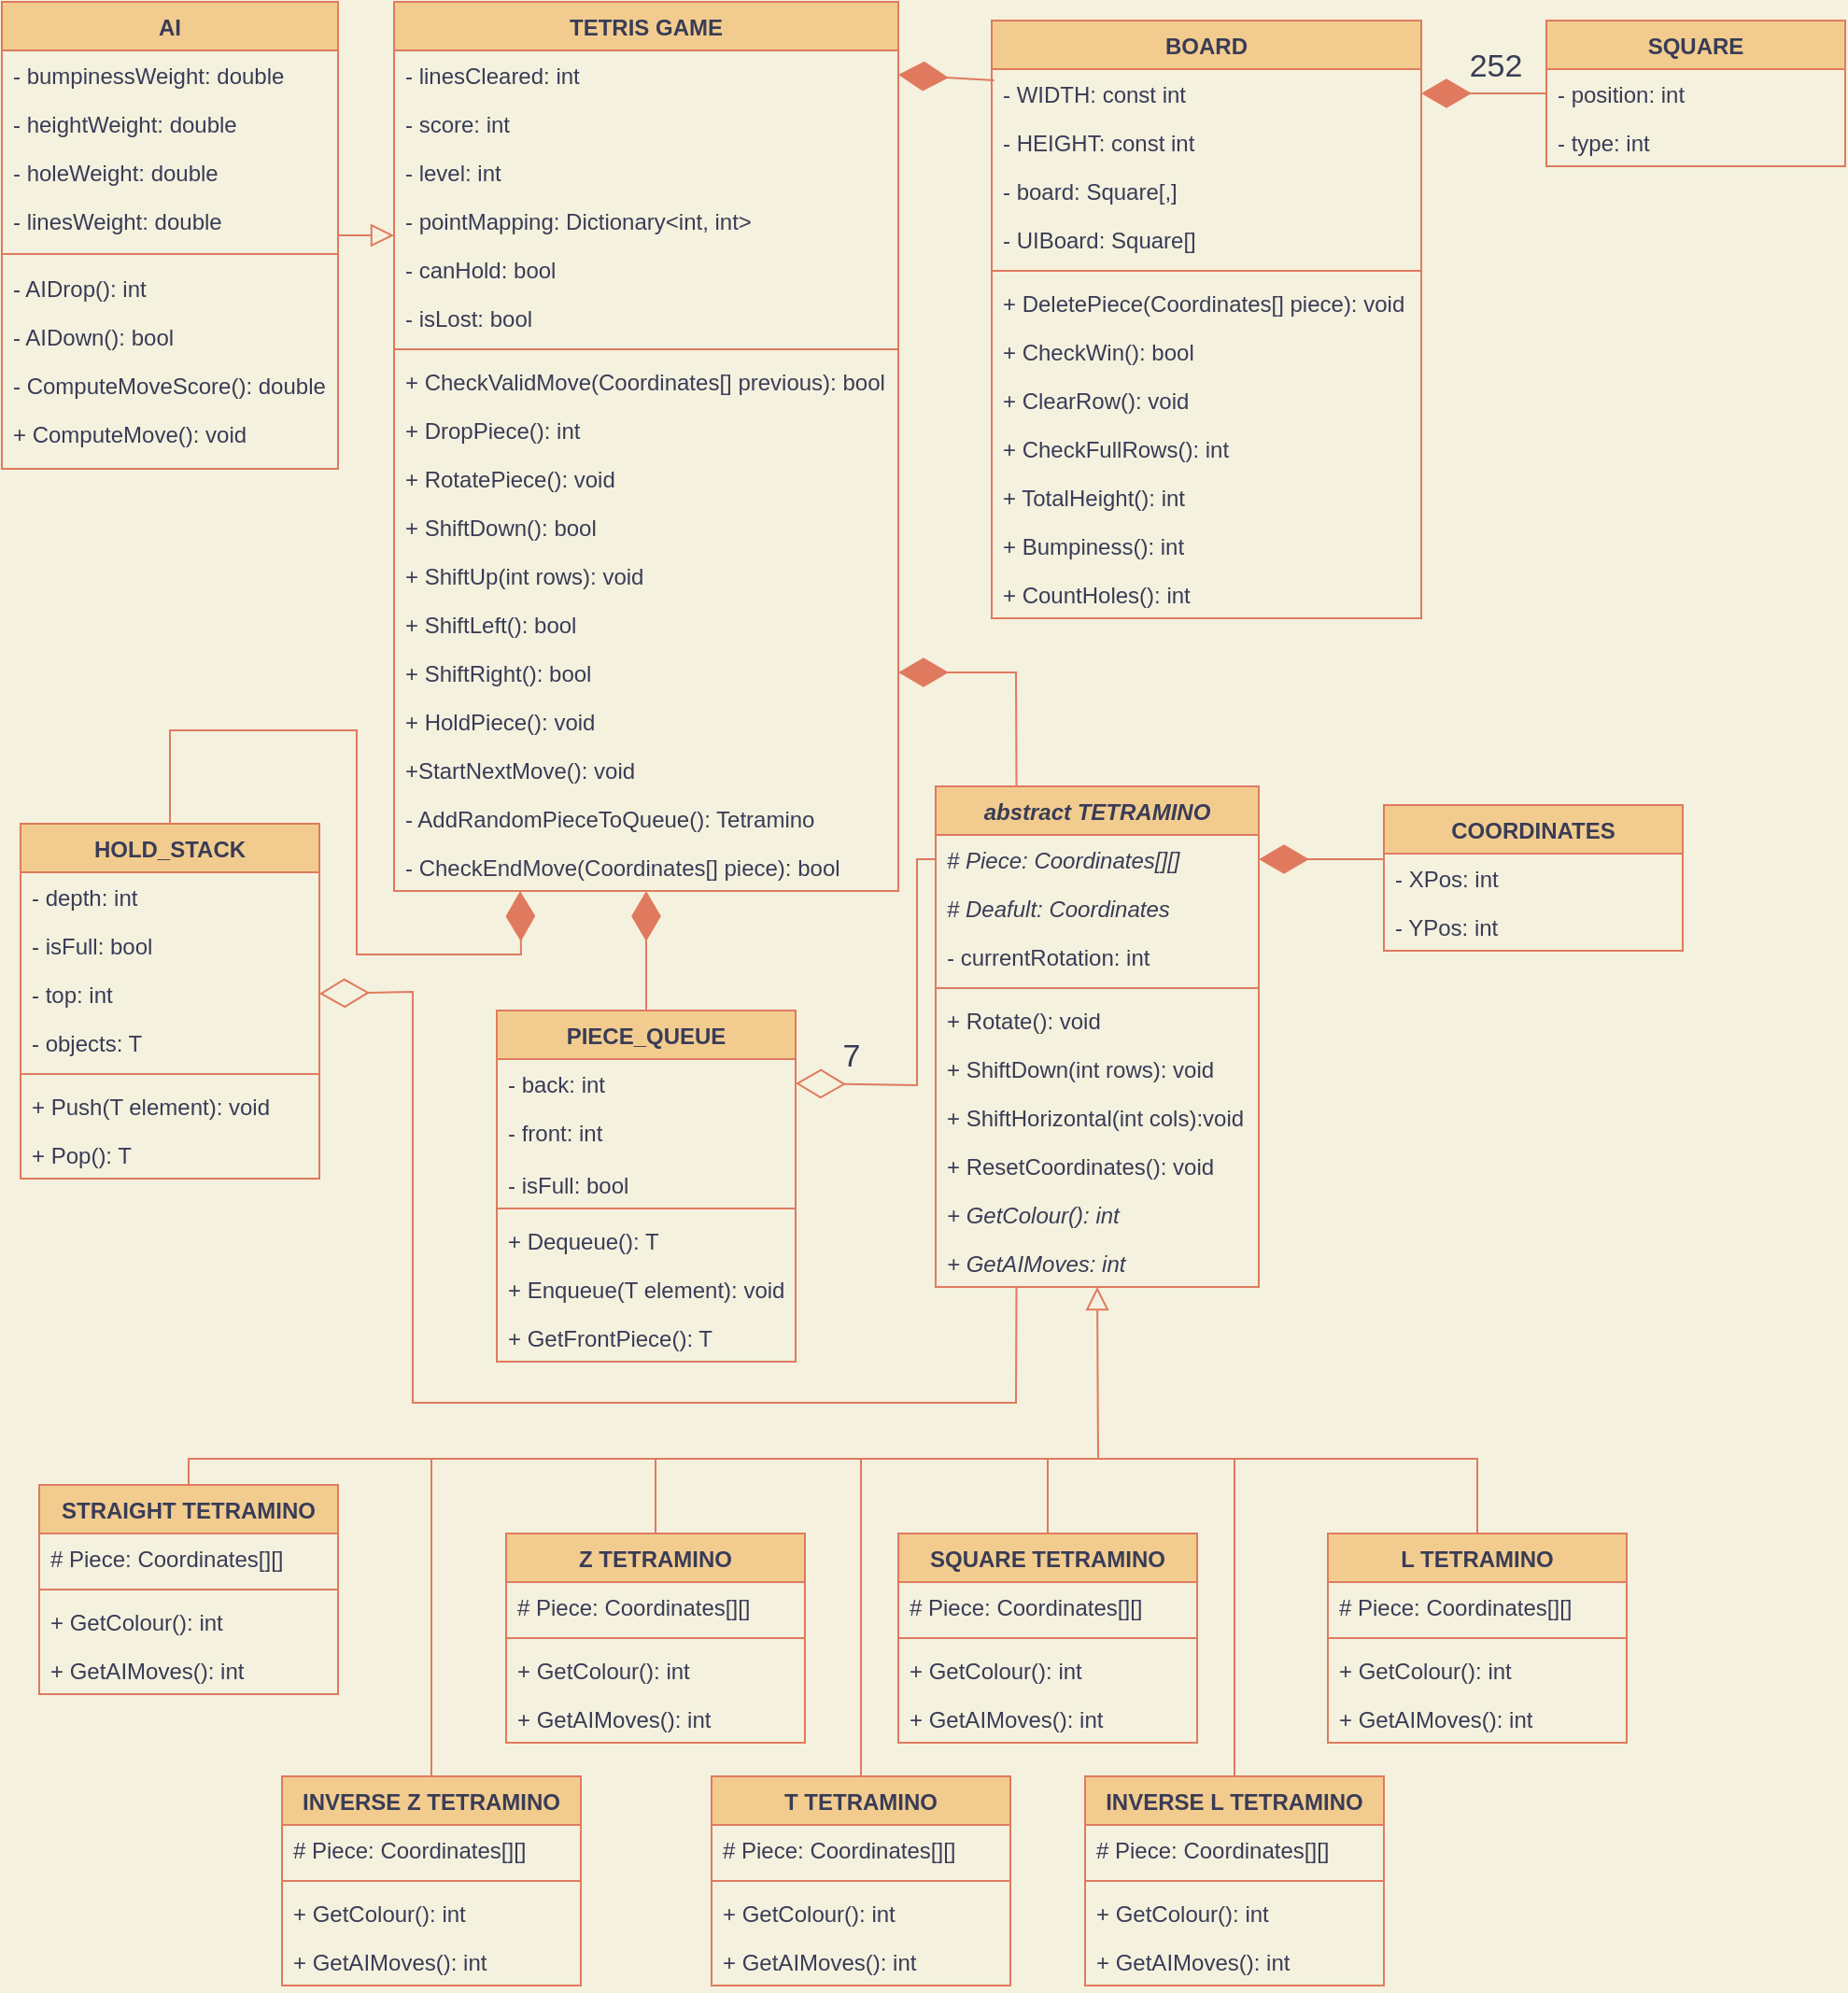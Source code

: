 <mxfile version="17.4.1" type="github">
  <diagram id="C5RBs43oDa-KdzZeNtuy" name="Page-1">
    <mxGraphModel dx="1911" dy="1116" grid="1" gridSize="10" guides="1" tooltips="1" connect="1" arrows="1" fold="1" page="1" pageScale="1" pageWidth="827" pageHeight="1169" background="#F4F1DE" math="0" shadow="0">
      <root>
        <mxCell id="WIyWlLk6GJQsqaUBKTNV-0" />
        <mxCell id="WIyWlLk6GJQsqaUBKTNV-1" parent="WIyWlLk6GJQsqaUBKTNV-0" />
        <mxCell id="zkfFHV4jXpPFQw0GAbJ--0" value="TETRIS GAME" style="swimlane;fontStyle=1;align=center;verticalAlign=top;childLayout=stackLayout;horizontal=1;startSize=26;horizontalStack=0;resizeParent=1;resizeLast=0;collapsible=1;marginBottom=0;rounded=0;shadow=0;strokeWidth=1;fillColor=#F2CC8F;strokeColor=#E07A5F;fontColor=#393C56;" parent="WIyWlLk6GJQsqaUBKTNV-1" vertex="1">
          <mxGeometry x="210" y="20" width="270" height="476" as="geometry">
            <mxRectangle x="210" y="20" width="160" height="26" as="alternateBounds" />
          </mxGeometry>
        </mxCell>
        <mxCell id="xHRKsY13K5-xNmJ_5paU-48" value="- linesCleared: int" style="text;align=left;verticalAlign=top;spacingLeft=4;spacingRight=4;overflow=hidden;rotatable=0;points=[[0,0.5],[1,0.5]];portConstraint=eastwest;rounded=0;shadow=0;html=0;fontColor=#393C56;" vertex="1" parent="zkfFHV4jXpPFQw0GAbJ--0">
          <mxGeometry y="26" width="270" height="26" as="geometry" />
        </mxCell>
        <mxCell id="xHRKsY13K5-xNmJ_5paU-50" value="- score: int" style="text;align=left;verticalAlign=top;spacingLeft=4;spacingRight=4;overflow=hidden;rotatable=0;points=[[0,0.5],[1,0.5]];portConstraint=eastwest;rounded=0;shadow=0;html=0;fontColor=#393C56;" vertex="1" parent="zkfFHV4jXpPFQw0GAbJ--0">
          <mxGeometry y="52" width="270" height="26" as="geometry" />
        </mxCell>
        <mxCell id="xHRKsY13K5-xNmJ_5paU-51" value="- level: int" style="text;align=left;verticalAlign=top;spacingLeft=4;spacingRight=4;overflow=hidden;rotatable=0;points=[[0,0.5],[1,0.5]];portConstraint=eastwest;rounded=0;shadow=0;html=0;fontColor=#393C56;" vertex="1" parent="zkfFHV4jXpPFQw0GAbJ--0">
          <mxGeometry y="78" width="270" height="26" as="geometry" />
        </mxCell>
        <mxCell id="xHRKsY13K5-xNmJ_5paU-53" value="- pointMapping: Dictionary&lt;int, int&gt;" style="text;align=left;verticalAlign=top;spacingLeft=4;spacingRight=4;overflow=hidden;rotatable=0;points=[[0,0.5],[1,0.5]];portConstraint=eastwest;rounded=0;shadow=0;html=0;fontColor=#393C56;" vertex="1" parent="zkfFHV4jXpPFQw0GAbJ--0">
          <mxGeometry y="104" width="270" height="26" as="geometry" />
        </mxCell>
        <mxCell id="xHRKsY13K5-xNmJ_5paU-54" value="- canHold: bool" style="text;align=left;verticalAlign=top;spacingLeft=4;spacingRight=4;overflow=hidden;rotatable=0;points=[[0,0.5],[1,0.5]];portConstraint=eastwest;rounded=0;shadow=0;html=0;fontColor=#393C56;" vertex="1" parent="zkfFHV4jXpPFQw0GAbJ--0">
          <mxGeometry y="130" width="270" height="26" as="geometry" />
        </mxCell>
        <mxCell id="xHRKsY13K5-xNmJ_5paU-55" value="- isLost: bool" style="text;align=left;verticalAlign=top;spacingLeft=4;spacingRight=4;overflow=hidden;rotatable=0;points=[[0,0.5],[1,0.5]];portConstraint=eastwest;rounded=0;shadow=0;html=0;fontColor=#393C56;" vertex="1" parent="zkfFHV4jXpPFQw0GAbJ--0">
          <mxGeometry y="156" width="270" height="26" as="geometry" />
        </mxCell>
        <mxCell id="zkfFHV4jXpPFQw0GAbJ--4" value="" style="line;html=1;strokeWidth=1;align=left;verticalAlign=middle;spacingTop=-1;spacingLeft=3;spacingRight=3;rotatable=0;labelPosition=right;points=[];portConstraint=eastwest;labelBackgroundColor=#F4F1DE;fillColor=#F2CC8F;strokeColor=#E07A5F;fontColor=#393C56;" parent="zkfFHV4jXpPFQw0GAbJ--0" vertex="1">
          <mxGeometry y="182" width="270" height="8" as="geometry" />
        </mxCell>
        <mxCell id="xHRKsY13K5-xNmJ_5paU-56" value="+ CheckValidMove(Coordinates[] previous): bool" style="text;align=left;verticalAlign=top;spacingLeft=4;spacingRight=4;overflow=hidden;rotatable=0;points=[[0,0.5],[1,0.5]];portConstraint=eastwest;rounded=0;shadow=0;html=0;fontColor=#393C56;" vertex="1" parent="zkfFHV4jXpPFQw0GAbJ--0">
          <mxGeometry y="190" width="270" height="26" as="geometry" />
        </mxCell>
        <mxCell id="xHRKsY13K5-xNmJ_5paU-58" value="+ DropPiece(): int" style="text;align=left;verticalAlign=top;spacingLeft=4;spacingRight=4;overflow=hidden;rotatable=0;points=[[0,0.5],[1,0.5]];portConstraint=eastwest;rounded=0;shadow=0;html=0;fontColor=#393C56;" vertex="1" parent="zkfFHV4jXpPFQw0GAbJ--0">
          <mxGeometry y="216" width="270" height="26" as="geometry" />
        </mxCell>
        <mxCell id="xHRKsY13K5-xNmJ_5paU-57" value="+ RotatePiece(): void" style="text;align=left;verticalAlign=top;spacingLeft=4;spacingRight=4;overflow=hidden;rotatable=0;points=[[0,0.5],[1,0.5]];portConstraint=eastwest;rounded=0;shadow=0;html=0;fontColor=#393C56;" vertex="1" parent="zkfFHV4jXpPFQw0GAbJ--0">
          <mxGeometry y="242" width="270" height="26" as="geometry" />
        </mxCell>
        <mxCell id="xHRKsY13K5-xNmJ_5paU-61" value="+ ShiftDown(): bool" style="text;align=left;verticalAlign=top;spacingLeft=4;spacingRight=4;overflow=hidden;rotatable=0;points=[[0,0.5],[1,0.5]];portConstraint=eastwest;rounded=0;shadow=0;html=0;fontColor=#393C56;" vertex="1" parent="zkfFHV4jXpPFQw0GAbJ--0">
          <mxGeometry y="268" width="270" height="26" as="geometry" />
        </mxCell>
        <mxCell id="xHRKsY13K5-xNmJ_5paU-62" value="+ ShiftUp(int rows): void" style="text;align=left;verticalAlign=top;spacingLeft=4;spacingRight=4;overflow=hidden;rotatable=0;points=[[0,0.5],[1,0.5]];portConstraint=eastwest;rounded=0;shadow=0;html=0;fontColor=#393C56;" vertex="1" parent="zkfFHV4jXpPFQw0GAbJ--0">
          <mxGeometry y="294" width="270" height="26" as="geometry" />
        </mxCell>
        <mxCell id="xHRKsY13K5-xNmJ_5paU-60" value="+ ShiftLeft(): bool" style="text;align=left;verticalAlign=top;spacingLeft=4;spacingRight=4;overflow=hidden;rotatable=0;points=[[0,0.5],[1,0.5]];portConstraint=eastwest;rounded=0;shadow=0;html=0;fontColor=#393C56;" vertex="1" parent="zkfFHV4jXpPFQw0GAbJ--0">
          <mxGeometry y="320" width="270" height="26" as="geometry" />
        </mxCell>
        <mxCell id="xHRKsY13K5-xNmJ_5paU-63" value="+ ShiftRight(): bool " style="text;align=left;verticalAlign=top;spacingLeft=4;spacingRight=4;overflow=hidden;rotatable=0;points=[[0,0.5],[1,0.5]];portConstraint=eastwest;rounded=0;shadow=0;html=0;fontColor=#393C56;" vertex="1" parent="zkfFHV4jXpPFQw0GAbJ--0">
          <mxGeometry y="346" width="270" height="26" as="geometry" />
        </mxCell>
        <mxCell id="xHRKsY13K5-xNmJ_5paU-59" value="+ HoldPiece(): void" style="text;align=left;verticalAlign=top;spacingLeft=4;spacingRight=4;overflow=hidden;rotatable=0;points=[[0,0.5],[1,0.5]];portConstraint=eastwest;rounded=0;shadow=0;html=0;fontColor=#393C56;" vertex="1" parent="zkfFHV4jXpPFQw0GAbJ--0">
          <mxGeometry y="372" width="270" height="26" as="geometry" />
        </mxCell>
        <mxCell id="xHRKsY13K5-xNmJ_5paU-66" value="+StartNextMove(): void" style="text;align=left;verticalAlign=top;spacingLeft=4;spacingRight=4;overflow=hidden;rotatable=0;points=[[0,0.5],[1,0.5]];portConstraint=eastwest;rounded=0;shadow=0;html=0;fontColor=#393C56;" vertex="1" parent="zkfFHV4jXpPFQw0GAbJ--0">
          <mxGeometry y="398" width="270" height="26" as="geometry" />
        </mxCell>
        <mxCell id="xHRKsY13K5-xNmJ_5paU-64" value="- AddRandomPieceToQueue(): Tetramino" style="text;align=left;verticalAlign=top;spacingLeft=4;spacingRight=4;overflow=hidden;rotatable=0;points=[[0,0.5],[1,0.5]];portConstraint=eastwest;rounded=0;shadow=0;html=0;fontColor=#393C56;" vertex="1" parent="zkfFHV4jXpPFQw0GAbJ--0">
          <mxGeometry y="424" width="270" height="26" as="geometry" />
        </mxCell>
        <mxCell id="xHRKsY13K5-xNmJ_5paU-65" value="- CheckEndMove(Coordinates[] piece): bool" style="text;align=left;verticalAlign=top;spacingLeft=4;spacingRight=4;overflow=hidden;rotatable=0;points=[[0,0.5],[1,0.5]];portConstraint=eastwest;rounded=0;shadow=0;html=0;fontColor=#393C56;" vertex="1" parent="zkfFHV4jXpPFQw0GAbJ--0">
          <mxGeometry y="450" width="270" height="26" as="geometry" />
        </mxCell>
        <mxCell id="zkfFHV4jXpPFQw0GAbJ--6" value="AI" style="swimlane;fontStyle=1;align=center;verticalAlign=top;childLayout=stackLayout;horizontal=1;startSize=26;horizontalStack=0;resizeParent=1;resizeLast=0;collapsible=1;marginBottom=0;rounded=0;shadow=0;strokeWidth=1;fillColor=#F2CC8F;strokeColor=#E07A5F;fontColor=#393C56;" parent="WIyWlLk6GJQsqaUBKTNV-1" vertex="1">
          <mxGeometry y="20" width="180" height="250" as="geometry">
            <mxRectangle y="20" width="160" height="26" as="alternateBounds" />
          </mxGeometry>
        </mxCell>
        <mxCell id="zkfFHV4jXpPFQw0GAbJ--8" value="- bumpinessWeight: double&#xa;" style="text;align=left;verticalAlign=top;spacingLeft=4;spacingRight=4;overflow=hidden;rotatable=0;points=[[0,0.5],[1,0.5]];portConstraint=eastwest;rounded=0;shadow=0;html=0;fontColor=#393C56;" parent="zkfFHV4jXpPFQw0GAbJ--6" vertex="1">
          <mxGeometry y="26" width="180" height="26" as="geometry" />
        </mxCell>
        <mxCell id="zkfFHV4jXpPFQw0GAbJ--11" value="- heightWeight: double&#xa;" style="text;align=left;verticalAlign=top;spacingLeft=4;spacingRight=4;overflow=hidden;rotatable=0;points=[[0,0.5],[1,0.5]];portConstraint=eastwest;fontColor=#393C56;" parent="zkfFHV4jXpPFQw0GAbJ--6" vertex="1">
          <mxGeometry y="52" width="180" height="26" as="geometry" />
        </mxCell>
        <mxCell id="xHRKsY13K5-xNmJ_5paU-29" value="- holeWeight: double" style="text;align=left;verticalAlign=top;spacingLeft=4;spacingRight=4;overflow=hidden;rotatable=0;points=[[0,0.5],[1,0.5]];portConstraint=eastwest;fontColor=#393C56;" vertex="1" parent="zkfFHV4jXpPFQw0GAbJ--6">
          <mxGeometry y="78" width="180" height="26" as="geometry" />
        </mxCell>
        <mxCell id="xHRKsY13K5-xNmJ_5paU-30" value="- linesWeight: double&#xa;" style="text;align=left;verticalAlign=top;spacingLeft=4;spacingRight=4;overflow=hidden;rotatable=0;points=[[0,0.5],[1,0.5]];portConstraint=eastwest;fontColor=#393C56;" vertex="1" parent="zkfFHV4jXpPFQw0GAbJ--6">
          <mxGeometry y="104" width="180" height="26" as="geometry" />
        </mxCell>
        <mxCell id="zkfFHV4jXpPFQw0GAbJ--9" value="" style="line;html=1;strokeWidth=1;align=left;verticalAlign=middle;spacingTop=-1;spacingLeft=3;spacingRight=3;rotatable=0;labelPosition=right;points=[];portConstraint=eastwest;labelBackgroundColor=#F4F1DE;fillColor=#F2CC8F;strokeColor=#E07A5F;fontColor=#393C56;" parent="zkfFHV4jXpPFQw0GAbJ--6" vertex="1">
          <mxGeometry y="130" width="180" height="10" as="geometry" />
        </mxCell>
        <mxCell id="xHRKsY13K5-xNmJ_5paU-31" value="- AIDrop(): int" style="text;align=left;verticalAlign=top;spacingLeft=4;spacingRight=4;overflow=hidden;rotatable=0;points=[[0,0.5],[1,0.5]];portConstraint=eastwest;fontColor=#393C56;" vertex="1" parent="zkfFHV4jXpPFQw0GAbJ--6">
          <mxGeometry y="140" width="180" height="26" as="geometry" />
        </mxCell>
        <mxCell id="xHRKsY13K5-xNmJ_5paU-32" value="- AIDown(): bool" style="text;align=left;verticalAlign=top;spacingLeft=4;spacingRight=4;overflow=hidden;rotatable=0;points=[[0,0.5],[1,0.5]];portConstraint=eastwest;fontColor=#393C56;" vertex="1" parent="zkfFHV4jXpPFQw0GAbJ--6">
          <mxGeometry y="166" width="180" height="26" as="geometry" />
        </mxCell>
        <mxCell id="xHRKsY13K5-xNmJ_5paU-34" value="- ComputeMoveScore(): double" style="text;align=left;verticalAlign=top;spacingLeft=4;spacingRight=4;overflow=hidden;rotatable=0;points=[[0,0.5],[1,0.5]];portConstraint=eastwest;fontColor=#393C56;" vertex="1" parent="zkfFHV4jXpPFQw0GAbJ--6">
          <mxGeometry y="192" width="180" height="26" as="geometry" />
        </mxCell>
        <mxCell id="xHRKsY13K5-xNmJ_5paU-33" value="+ ComputeMove(): void" style="text;align=left;verticalAlign=top;spacingLeft=4;spacingRight=4;overflow=hidden;rotatable=0;points=[[0,0.5],[1,0.5]];portConstraint=eastwest;fontColor=#393C56;" vertex="1" parent="zkfFHV4jXpPFQw0GAbJ--6">
          <mxGeometry y="218" width="180" height="26" as="geometry" />
        </mxCell>
        <mxCell id="zkfFHV4jXpPFQw0GAbJ--12" value="" style="endArrow=block;endSize=10;endFill=0;shadow=0;strokeWidth=1;rounded=0;edgeStyle=elbowEdgeStyle;elbow=vertical;labelBackgroundColor=#F4F1DE;strokeColor=#E07A5F;fontColor=#393C56;" parent="WIyWlLk6GJQsqaUBKTNV-1" source="zkfFHV4jXpPFQw0GAbJ--6" target="zkfFHV4jXpPFQw0GAbJ--0" edge="1">
          <mxGeometry width="160" relative="1" as="geometry">
            <mxPoint x="200" y="203" as="sourcePoint" />
            <mxPoint x="200" y="203" as="targetPoint" />
          </mxGeometry>
        </mxCell>
        <mxCell id="zkfFHV4jXpPFQw0GAbJ--17" value="BOARD" style="swimlane;fontStyle=1;align=center;verticalAlign=top;childLayout=stackLayout;horizontal=1;startSize=26;horizontalStack=0;resizeParent=1;resizeLast=0;collapsible=1;marginBottom=0;rounded=0;shadow=0;strokeWidth=1;fillColor=#F2CC8F;strokeColor=#E07A5F;fontColor=#393C56;" parent="WIyWlLk6GJQsqaUBKTNV-1" vertex="1">
          <mxGeometry x="530" y="30" width="230" height="320" as="geometry">
            <mxRectangle x="540" y="56" width="160" height="26" as="alternateBounds" />
          </mxGeometry>
        </mxCell>
        <mxCell id="zkfFHV4jXpPFQw0GAbJ--18" value="- WIDTH: const int" style="text;align=left;verticalAlign=top;spacingLeft=4;spacingRight=4;overflow=hidden;rotatable=0;points=[[0,0.5],[1,0.5]];portConstraint=eastwest;fontColor=#393C56;" parent="zkfFHV4jXpPFQw0GAbJ--17" vertex="1">
          <mxGeometry y="26" width="230" height="26" as="geometry" />
        </mxCell>
        <mxCell id="zkfFHV4jXpPFQw0GAbJ--19" value="- HEIGHT: const int" style="text;align=left;verticalAlign=top;spacingLeft=4;spacingRight=4;overflow=hidden;rotatable=0;points=[[0,0.5],[1,0.5]];portConstraint=eastwest;rounded=0;shadow=0;html=0;fontColor=#393C56;" parent="zkfFHV4jXpPFQw0GAbJ--17" vertex="1">
          <mxGeometry y="52" width="230" height="26" as="geometry" />
        </mxCell>
        <mxCell id="xHRKsY13K5-xNmJ_5paU-68" value="- board: Square[,]" style="text;align=left;verticalAlign=top;spacingLeft=4;spacingRight=4;overflow=hidden;rotatable=0;points=[[0,0.5],[1,0.5]];portConstraint=eastwest;rounded=0;shadow=0;html=0;fontColor=#393C56;" vertex="1" parent="zkfFHV4jXpPFQw0GAbJ--17">
          <mxGeometry y="78" width="230" height="26" as="geometry" />
        </mxCell>
        <mxCell id="xHRKsY13K5-xNmJ_5paU-67" value="- UIBoard: Square[]" style="text;align=left;verticalAlign=top;spacingLeft=4;spacingRight=4;overflow=hidden;rotatable=0;points=[[0,0.5],[1,0.5]];portConstraint=eastwest;rounded=0;shadow=0;html=0;fontColor=#393C56;" vertex="1" parent="zkfFHV4jXpPFQw0GAbJ--17">
          <mxGeometry y="104" width="230" height="26" as="geometry" />
        </mxCell>
        <mxCell id="zkfFHV4jXpPFQw0GAbJ--23" value="" style="line;html=1;strokeWidth=1;align=left;verticalAlign=middle;spacingTop=-1;spacingLeft=3;spacingRight=3;rotatable=0;labelPosition=right;points=[];portConstraint=eastwest;labelBackgroundColor=#F4F1DE;fillColor=#F2CC8F;strokeColor=#E07A5F;fontColor=#393C56;" parent="zkfFHV4jXpPFQw0GAbJ--17" vertex="1">
          <mxGeometry y="130" width="230" height="8" as="geometry" />
        </mxCell>
        <mxCell id="zkfFHV4jXpPFQw0GAbJ--22" value="+ DeletePiece(Coordinates[] piece): void" style="text;align=left;verticalAlign=top;spacingLeft=4;spacingRight=4;overflow=hidden;rotatable=0;points=[[0,0.5],[1,0.5]];portConstraint=eastwest;rounded=0;shadow=0;html=0;fontColor=#393C56;" parent="zkfFHV4jXpPFQw0GAbJ--17" vertex="1">
          <mxGeometry y="138" width="230" height="26" as="geometry" />
        </mxCell>
        <mxCell id="xHRKsY13K5-xNmJ_5paU-70" value="+ CheckWin(): bool" style="text;align=left;verticalAlign=top;spacingLeft=4;spacingRight=4;overflow=hidden;rotatable=0;points=[[0,0.5],[1,0.5]];portConstraint=eastwest;rounded=0;shadow=0;html=0;fontColor=#393C56;" vertex="1" parent="zkfFHV4jXpPFQw0GAbJ--17">
          <mxGeometry y="164" width="230" height="26" as="geometry" />
        </mxCell>
        <mxCell id="xHRKsY13K5-xNmJ_5paU-69" value="+ ClearRow(): void" style="text;align=left;verticalAlign=top;spacingLeft=4;spacingRight=4;overflow=hidden;rotatable=0;points=[[0,0.5],[1,0.5]];portConstraint=eastwest;rounded=0;shadow=0;html=0;fontColor=#393C56;" vertex="1" parent="zkfFHV4jXpPFQw0GAbJ--17">
          <mxGeometry y="190" width="230" height="26" as="geometry" />
        </mxCell>
        <mxCell id="zkfFHV4jXpPFQw0GAbJ--24" value="+ CheckFullRows(): int" style="text;align=left;verticalAlign=top;spacingLeft=4;spacingRight=4;overflow=hidden;rotatable=0;points=[[0,0.5],[1,0.5]];portConstraint=eastwest;fontColor=#393C56;" parent="zkfFHV4jXpPFQw0GAbJ--17" vertex="1">
          <mxGeometry y="216" width="230" height="26" as="geometry" />
        </mxCell>
        <mxCell id="xHRKsY13K5-xNmJ_5paU-72" value="+ TotalHeight(): int" style="text;align=left;verticalAlign=top;spacingLeft=4;spacingRight=4;overflow=hidden;rotatable=0;points=[[0,0.5],[1,0.5]];portConstraint=eastwest;rounded=0;shadow=0;html=0;fontColor=#393C56;" vertex="1" parent="zkfFHV4jXpPFQw0GAbJ--17">
          <mxGeometry y="242" width="230" height="26" as="geometry" />
        </mxCell>
        <mxCell id="xHRKsY13K5-xNmJ_5paU-73" value="+ Bumpiness(): int" style="text;align=left;verticalAlign=top;spacingLeft=4;spacingRight=4;overflow=hidden;rotatable=0;points=[[0,0.5],[1,0.5]];portConstraint=eastwest;rounded=0;shadow=0;html=0;fontColor=#393C56;" vertex="1" parent="zkfFHV4jXpPFQw0GAbJ--17">
          <mxGeometry y="268" width="230" height="26" as="geometry" />
        </mxCell>
        <mxCell id="xHRKsY13K5-xNmJ_5paU-71" value="+ CountHoles(): int" style="text;align=left;verticalAlign=top;spacingLeft=4;spacingRight=4;overflow=hidden;rotatable=0;points=[[0,0.5],[1,0.5]];portConstraint=eastwest;rounded=0;shadow=0;html=0;fontColor=#393C56;" vertex="1" parent="zkfFHV4jXpPFQw0GAbJ--17">
          <mxGeometry y="294" width="230" height="26" as="geometry" />
        </mxCell>
        <mxCell id="xHRKsY13K5-xNmJ_5paU-1" value="" style="endArrow=diamondThin;endFill=1;endSize=24;html=1;rounded=0;entryX=1;entryY=0.5;entryDx=0;entryDy=0;exitX=0.006;exitY=0.231;exitDx=0;exitDy=0;exitPerimeter=0;labelBackgroundColor=#F4F1DE;strokeColor=#E07A5F;fontColor=#393C56;" edge="1" parent="WIyWlLk6GJQsqaUBKTNV-1" source="zkfFHV4jXpPFQw0GAbJ--18" target="xHRKsY13K5-xNmJ_5paU-48">
          <mxGeometry width="160" relative="1" as="geometry">
            <mxPoint x="410" y="90" as="sourcePoint" />
            <mxPoint x="370" y="52" as="targetPoint" />
          </mxGeometry>
        </mxCell>
        <mxCell id="xHRKsY13K5-xNmJ_5paU-3" value="SQUARE" style="swimlane;fontStyle=1;align=center;verticalAlign=top;childLayout=stackLayout;horizontal=1;startSize=26;horizontalStack=0;resizeParent=1;resizeParentMax=0;resizeLast=0;collapsible=1;marginBottom=0;fillColor=#F2CC8F;strokeColor=#E07A5F;fontColor=#393C56;" vertex="1" parent="WIyWlLk6GJQsqaUBKTNV-1">
          <mxGeometry x="827" y="30" width="160" height="78" as="geometry">
            <mxRectangle x="780" y="56" width="80" height="26" as="alternateBounds" />
          </mxGeometry>
        </mxCell>
        <mxCell id="xHRKsY13K5-xNmJ_5paU-4" value="- position: int" style="text;strokeColor=none;fillColor=none;align=left;verticalAlign=top;spacingLeft=4;spacingRight=4;overflow=hidden;rotatable=0;points=[[0,0.5],[1,0.5]];portConstraint=eastwest;fontColor=#393C56;" vertex="1" parent="xHRKsY13K5-xNmJ_5paU-3">
          <mxGeometry y="26" width="160" height="26" as="geometry" />
        </mxCell>
        <mxCell id="xHRKsY13K5-xNmJ_5paU-44" value="- type: int" style="text;strokeColor=none;fillColor=none;align=left;verticalAlign=top;spacingLeft=4;spacingRight=4;overflow=hidden;rotatable=0;points=[[0,0.5],[1,0.5]];portConstraint=eastwest;fontColor=#393C56;" vertex="1" parent="xHRKsY13K5-xNmJ_5paU-3">
          <mxGeometry y="52" width="160" height="26" as="geometry" />
        </mxCell>
        <mxCell id="xHRKsY13K5-xNmJ_5paU-7" value="" style="endArrow=diamondThin;endFill=1;endSize=24;html=1;rounded=0;exitX=0;exitY=0.5;exitDx=0;exitDy=0;entryX=1;entryY=0.5;entryDx=0;entryDy=0;labelBackgroundColor=#F4F1DE;strokeColor=#E07A5F;fontColor=#393C56;" edge="1" parent="WIyWlLk6GJQsqaUBKTNV-1" source="xHRKsY13K5-xNmJ_5paU-4" target="zkfFHV4jXpPFQw0GAbJ--18">
          <mxGeometry width="160" relative="1" as="geometry">
            <mxPoint x="410" y="240" as="sourcePoint" />
            <mxPoint x="570" y="240" as="targetPoint" />
          </mxGeometry>
        </mxCell>
        <mxCell id="xHRKsY13K5-xNmJ_5paU-8" value="HOLD_STACK" style="swimlane;fontStyle=1;align=center;verticalAlign=top;childLayout=stackLayout;horizontal=1;startSize=26;horizontalStack=0;resizeParent=1;resizeParentMax=0;resizeLast=0;collapsible=1;marginBottom=0;fillColor=#F2CC8F;strokeColor=#E07A5F;fontColor=#393C56;" vertex="1" parent="WIyWlLk6GJQsqaUBKTNV-1">
          <mxGeometry x="10" y="460" width="160" height="190" as="geometry">
            <mxRectangle x="50" y="600" width="110" height="26" as="alternateBounds" />
          </mxGeometry>
        </mxCell>
        <mxCell id="xHRKsY13K5-xNmJ_5paU-9" value="- depth: int" style="text;strokeColor=none;fillColor=none;align=left;verticalAlign=top;spacingLeft=4;spacingRight=4;overflow=hidden;rotatable=0;points=[[0,0.5],[1,0.5]];portConstraint=eastwest;fontColor=#393C56;" vertex="1" parent="xHRKsY13K5-xNmJ_5paU-8">
          <mxGeometry y="26" width="160" height="26" as="geometry" />
        </mxCell>
        <mxCell id="xHRKsY13K5-xNmJ_5paU-35" value="- isFull: bool" style="text;align=left;verticalAlign=top;spacingLeft=4;spacingRight=4;overflow=hidden;rotatable=0;points=[[0,0.5],[1,0.5]];portConstraint=eastwest;fontColor=#393C56;" vertex="1" parent="xHRKsY13K5-xNmJ_5paU-8">
          <mxGeometry y="52" width="160" height="26" as="geometry" />
        </mxCell>
        <mxCell id="xHRKsY13K5-xNmJ_5paU-39" value="- top: int" style="text;align=left;verticalAlign=top;spacingLeft=4;spacingRight=4;overflow=hidden;rotatable=0;points=[[0,0.5],[1,0.5]];portConstraint=eastwest;fontColor=#393C56;" vertex="1" parent="xHRKsY13K5-xNmJ_5paU-8">
          <mxGeometry y="78" width="160" height="26" as="geometry" />
        </mxCell>
        <mxCell id="xHRKsY13K5-xNmJ_5paU-37" value="- objects: T" style="text;align=left;verticalAlign=top;spacingLeft=4;spacingRight=4;overflow=hidden;rotatable=0;points=[[0,0.5],[1,0.5]];portConstraint=eastwest;fontColor=#393C56;" vertex="1" parent="xHRKsY13K5-xNmJ_5paU-8">
          <mxGeometry y="104" width="160" height="26" as="geometry" />
        </mxCell>
        <mxCell id="xHRKsY13K5-xNmJ_5paU-10" value="" style="line;strokeWidth=1;fillColor=none;align=left;verticalAlign=middle;spacingTop=-1;spacingLeft=3;spacingRight=3;rotatable=0;labelPosition=right;points=[];portConstraint=eastwest;labelBackgroundColor=#F4F1DE;strokeColor=#E07A5F;fontColor=#393C56;" vertex="1" parent="xHRKsY13K5-xNmJ_5paU-8">
          <mxGeometry y="130" width="160" height="8" as="geometry" />
        </mxCell>
        <mxCell id="xHRKsY13K5-xNmJ_5paU-36" value="+ Push(T element): void" style="text;align=left;verticalAlign=top;spacingLeft=4;spacingRight=4;overflow=hidden;rotatable=0;points=[[0,0.5],[1,0.5]];portConstraint=eastwest;fontColor=#393C56;" vertex="1" parent="xHRKsY13K5-xNmJ_5paU-8">
          <mxGeometry y="138" width="160" height="26" as="geometry" />
        </mxCell>
        <mxCell id="xHRKsY13K5-xNmJ_5paU-11" value="+ Pop(): T" style="text;strokeColor=none;fillColor=none;align=left;verticalAlign=top;spacingLeft=4;spacingRight=4;overflow=hidden;rotatable=0;points=[[0,0.5],[1,0.5]];portConstraint=eastwest;fontColor=#393C56;" vertex="1" parent="xHRKsY13K5-xNmJ_5paU-8">
          <mxGeometry y="164" width="160" height="26" as="geometry" />
        </mxCell>
        <mxCell id="xHRKsY13K5-xNmJ_5paU-12" value="PIECE_QUEUE" style="swimlane;fontStyle=1;align=center;verticalAlign=top;childLayout=stackLayout;horizontal=1;startSize=26;horizontalStack=0;resizeParent=1;resizeParentMax=0;resizeLast=0;collapsible=1;marginBottom=0;fillColor=#F2CC8F;strokeColor=#E07A5F;fontColor=#393C56;" vertex="1" parent="WIyWlLk6GJQsqaUBKTNV-1">
          <mxGeometry x="265" y="560" width="160" height="188" as="geometry">
            <mxRectangle x="285" y="560" width="120" height="26" as="alternateBounds" />
          </mxGeometry>
        </mxCell>
        <mxCell id="xHRKsY13K5-xNmJ_5paU-13" value="- back: int" style="text;strokeColor=none;fillColor=none;align=left;verticalAlign=top;spacingLeft=4;spacingRight=4;overflow=hidden;rotatable=0;points=[[0,0.5],[1,0.5]];portConstraint=eastwest;fontColor=#393C56;" vertex="1" parent="xHRKsY13K5-xNmJ_5paU-12">
          <mxGeometry y="26" width="160" height="26" as="geometry" />
        </mxCell>
        <mxCell id="xHRKsY13K5-xNmJ_5paU-40" value="- front: int" style="text;strokeColor=none;fillColor=none;align=left;verticalAlign=top;spacingLeft=4;spacingRight=4;overflow=hidden;rotatable=0;points=[[0,0.5],[1,0.5]];portConstraint=eastwest;fontColor=#393C56;" vertex="1" parent="xHRKsY13K5-xNmJ_5paU-12">
          <mxGeometry y="52" width="160" height="28" as="geometry" />
        </mxCell>
        <mxCell id="xHRKsY13K5-xNmJ_5paU-42" value="- isFull: bool" style="text;strokeColor=none;fillColor=none;align=left;verticalAlign=top;spacingLeft=4;spacingRight=4;overflow=hidden;rotatable=0;points=[[0,0.5],[1,0.5]];portConstraint=eastwest;fontColor=#393C56;" vertex="1" parent="xHRKsY13K5-xNmJ_5paU-12">
          <mxGeometry y="80" width="160" height="22" as="geometry" />
        </mxCell>
        <mxCell id="xHRKsY13K5-xNmJ_5paU-14" value="" style="line;strokeWidth=1;fillColor=none;align=left;verticalAlign=middle;spacingTop=-1;spacingLeft=3;spacingRight=3;rotatable=0;labelPosition=right;points=[];portConstraint=eastwest;labelBackgroundColor=#F4F1DE;strokeColor=#E07A5F;fontColor=#393C56;" vertex="1" parent="xHRKsY13K5-xNmJ_5paU-12">
          <mxGeometry y="102" width="160" height="8" as="geometry" />
        </mxCell>
        <mxCell id="xHRKsY13K5-xNmJ_5paU-41" value="+ Dequeue(): T" style="text;strokeColor=none;fillColor=none;align=left;verticalAlign=top;spacingLeft=4;spacingRight=4;overflow=hidden;rotatable=0;points=[[0,0.5],[1,0.5]];portConstraint=eastwest;fontColor=#393C56;" vertex="1" parent="xHRKsY13K5-xNmJ_5paU-12">
          <mxGeometry y="110" width="160" height="26" as="geometry" />
        </mxCell>
        <mxCell id="xHRKsY13K5-xNmJ_5paU-43" value="+ Enqueue(T element): void" style="text;strokeColor=none;fillColor=none;align=left;verticalAlign=top;spacingLeft=4;spacingRight=4;overflow=hidden;rotatable=0;points=[[0,0.5],[1,0.5]];portConstraint=eastwest;fontColor=#393C56;" vertex="1" parent="xHRKsY13K5-xNmJ_5paU-12">
          <mxGeometry y="136" width="160" height="26" as="geometry" />
        </mxCell>
        <mxCell id="xHRKsY13K5-xNmJ_5paU-15" value="+ GetFrontPiece(): T" style="text;strokeColor=none;fillColor=none;align=left;verticalAlign=top;spacingLeft=4;spacingRight=4;overflow=hidden;rotatable=0;points=[[0,0.5],[1,0.5]];portConstraint=eastwest;fontColor=#393C56;" vertex="1" parent="xHRKsY13K5-xNmJ_5paU-12">
          <mxGeometry y="162" width="160" height="26" as="geometry" />
        </mxCell>
        <mxCell id="xHRKsY13K5-xNmJ_5paU-16" value="abstract TETRAMINO" style="swimlane;fontStyle=3;align=center;verticalAlign=top;childLayout=stackLayout;horizontal=1;startSize=26;horizontalStack=0;resizeParent=1;resizeParentMax=0;resizeLast=0;collapsible=1;marginBottom=0;fillColor=#F2CC8F;strokeColor=#E07A5F;fontColor=#393C56;" vertex="1" parent="WIyWlLk6GJQsqaUBKTNV-1">
          <mxGeometry x="500" y="440" width="173" height="268" as="geometry">
            <mxRectangle x="477" y="564" width="163" height="26" as="alternateBounds" />
          </mxGeometry>
        </mxCell>
        <mxCell id="xHRKsY13K5-xNmJ_5paU-17" value="# Piece: Coordinates[][]" style="text;strokeColor=none;fillColor=none;align=left;verticalAlign=top;spacingLeft=4;spacingRight=4;overflow=hidden;rotatable=0;points=[[0,0.5],[1,0.5]];portConstraint=eastwest;fontStyle=2;fontColor=#393C56;" vertex="1" parent="xHRKsY13K5-xNmJ_5paU-16">
          <mxGeometry y="26" width="173" height="26" as="geometry" />
        </mxCell>
        <mxCell id="xHRKsY13K5-xNmJ_5paU-75" value="# Deafult: Coordinates" style="text;strokeColor=none;fillColor=none;align=left;verticalAlign=top;spacingLeft=4;spacingRight=4;overflow=hidden;rotatable=0;points=[[0,0.5],[1,0.5]];portConstraint=eastwest;fontStyle=2;fontColor=#393C56;" vertex="1" parent="xHRKsY13K5-xNmJ_5paU-16">
          <mxGeometry y="52" width="173" height="26" as="geometry" />
        </mxCell>
        <mxCell id="xHRKsY13K5-xNmJ_5paU-76" value="- currentRotation: int" style="text;strokeColor=none;fillColor=none;align=left;verticalAlign=top;spacingLeft=4;spacingRight=4;overflow=hidden;rotatable=0;points=[[0,0.5],[1,0.5]];portConstraint=eastwest;fontColor=#393C56;" vertex="1" parent="xHRKsY13K5-xNmJ_5paU-16">
          <mxGeometry y="78" width="173" height="26" as="geometry" />
        </mxCell>
        <mxCell id="xHRKsY13K5-xNmJ_5paU-18" value="" style="line;strokeWidth=1;fillColor=none;align=left;verticalAlign=middle;spacingTop=-1;spacingLeft=3;spacingRight=3;rotatable=0;labelPosition=right;points=[];portConstraint=eastwest;labelBackgroundColor=#F4F1DE;strokeColor=#E07A5F;fontColor=#393C56;" vertex="1" parent="xHRKsY13K5-xNmJ_5paU-16">
          <mxGeometry y="104" width="173" height="8" as="geometry" />
        </mxCell>
        <mxCell id="xHRKsY13K5-xNmJ_5paU-19" value="+ Rotate(): void" style="text;strokeColor=none;fillColor=none;align=left;verticalAlign=top;spacingLeft=4;spacingRight=4;overflow=hidden;rotatable=0;points=[[0,0.5],[1,0.5]];portConstraint=eastwest;fontColor=#393C56;" vertex="1" parent="xHRKsY13K5-xNmJ_5paU-16">
          <mxGeometry y="112" width="173" height="26" as="geometry" />
        </mxCell>
        <mxCell id="xHRKsY13K5-xNmJ_5paU-77" value="+ ShiftDown(int rows): void" style="text;strokeColor=none;fillColor=none;align=left;verticalAlign=top;spacingLeft=4;spacingRight=4;overflow=hidden;rotatable=0;points=[[0,0.5],[1,0.5]];portConstraint=eastwest;fontColor=#393C56;" vertex="1" parent="xHRKsY13K5-xNmJ_5paU-16">
          <mxGeometry y="138" width="173" height="26" as="geometry" />
        </mxCell>
        <mxCell id="xHRKsY13K5-xNmJ_5paU-79" value="+ ShiftHorizontal(int cols):void" style="text;strokeColor=none;fillColor=none;align=left;verticalAlign=top;spacingLeft=4;spacingRight=4;overflow=hidden;rotatable=0;points=[[0,0.5],[1,0.5]];portConstraint=eastwest;fontColor=#393C56;" vertex="1" parent="xHRKsY13K5-xNmJ_5paU-16">
          <mxGeometry y="164" width="173" height="26" as="geometry" />
        </mxCell>
        <mxCell id="xHRKsY13K5-xNmJ_5paU-80" value="+ ResetCoordinates(): void" style="text;strokeColor=none;fillColor=none;align=left;verticalAlign=top;spacingLeft=4;spacingRight=4;overflow=hidden;rotatable=0;points=[[0,0.5],[1,0.5]];portConstraint=eastwest;fontColor=#393C56;" vertex="1" parent="xHRKsY13K5-xNmJ_5paU-16">
          <mxGeometry y="190" width="173" height="26" as="geometry" />
        </mxCell>
        <mxCell id="xHRKsY13K5-xNmJ_5paU-82" value="+ GetColour(): int" style="text;strokeColor=none;fillColor=none;align=left;verticalAlign=top;spacingLeft=4;spacingRight=4;overflow=hidden;rotatable=0;points=[[0,0.5],[1,0.5]];portConstraint=eastwest;fontStyle=2;fontColor=#393C56;" vertex="1" parent="xHRKsY13K5-xNmJ_5paU-16">
          <mxGeometry y="216" width="173" height="26" as="geometry" />
        </mxCell>
        <mxCell id="xHRKsY13K5-xNmJ_5paU-83" value="+ GetAIMoves: int " style="text;strokeColor=none;fillColor=none;align=left;verticalAlign=top;spacingLeft=4;spacingRight=4;overflow=hidden;rotatable=0;points=[[0,0.5],[1,0.5]];portConstraint=eastwest;fontStyle=2;fontColor=#393C56;" vertex="1" parent="xHRKsY13K5-xNmJ_5paU-16">
          <mxGeometry y="242" width="173" height="26" as="geometry" />
        </mxCell>
        <mxCell id="xHRKsY13K5-xNmJ_5paU-20" value="COORDINATES" style="swimlane;fontStyle=1;align=center;verticalAlign=top;childLayout=stackLayout;horizontal=1;startSize=26;horizontalStack=0;resizeParent=1;resizeParentMax=0;resizeLast=0;collapsible=1;marginBottom=0;fillColor=#F2CC8F;strokeColor=#E07A5F;fontColor=#393C56;" vertex="1" parent="WIyWlLk6GJQsqaUBKTNV-1">
          <mxGeometry x="740" y="450" width="160" height="78" as="geometry">
            <mxRectangle x="707" y="570" width="120" height="26" as="alternateBounds" />
          </mxGeometry>
        </mxCell>
        <mxCell id="xHRKsY13K5-xNmJ_5paU-21" value="- XPos: int" style="text;strokeColor=none;fillColor=none;align=left;verticalAlign=top;spacingLeft=4;spacingRight=4;overflow=hidden;rotatable=0;points=[[0,0.5],[1,0.5]];portConstraint=eastwest;fontColor=#393C56;" vertex="1" parent="xHRKsY13K5-xNmJ_5paU-20">
          <mxGeometry y="26" width="160" height="26" as="geometry" />
        </mxCell>
        <mxCell id="xHRKsY13K5-xNmJ_5paU-46" value="- YPos: int" style="text;strokeColor=none;fillColor=none;align=left;verticalAlign=top;spacingLeft=4;spacingRight=4;overflow=hidden;rotatable=0;points=[[0,0.5],[1,0.5]];portConstraint=eastwest;fontColor=#393C56;" vertex="1" parent="xHRKsY13K5-xNmJ_5paU-20">
          <mxGeometry y="52" width="160" height="26" as="geometry" />
        </mxCell>
        <mxCell id="xHRKsY13K5-xNmJ_5paU-24" value="" style="endArrow=diamondThin;endFill=1;endSize=24;html=1;rounded=0;exitX=0;exitY=0.115;exitDx=0;exitDy=0;exitPerimeter=0;entryX=1;entryY=0.5;entryDx=0;entryDy=0;labelBackgroundColor=#F4F1DE;strokeColor=#E07A5F;fontColor=#393C56;" edge="1" parent="WIyWlLk6GJQsqaUBKTNV-1" source="xHRKsY13K5-xNmJ_5paU-21" target="xHRKsY13K5-xNmJ_5paU-17">
          <mxGeometry width="160" relative="1" as="geometry">
            <mxPoint x="467" y="750" as="sourcePoint" />
            <mxPoint x="637" y="589" as="targetPoint" />
          </mxGeometry>
        </mxCell>
        <mxCell id="xHRKsY13K5-xNmJ_5paU-26" value="" style="endArrow=diamondThin;endFill=1;endSize=24;html=1;rounded=0;exitX=0.5;exitY=0;exitDx=0;exitDy=0;entryX=0.5;entryY=1;entryDx=0;entryDy=0;labelBackgroundColor=#F4F1DE;strokeColor=#E07A5F;fontColor=#393C56;" edge="1" parent="WIyWlLk6GJQsqaUBKTNV-1" source="xHRKsY13K5-xNmJ_5paU-12" target="zkfFHV4jXpPFQw0GAbJ--0">
          <mxGeometry width="160" relative="1" as="geometry">
            <mxPoint x="410" y="300" as="sourcePoint" />
            <mxPoint x="570" y="300" as="targetPoint" />
          </mxGeometry>
        </mxCell>
        <mxCell id="xHRKsY13K5-xNmJ_5paU-27" value="" style="endArrow=diamondThin;endFill=0;endSize=24;html=1;rounded=0;entryX=1;entryY=0.5;entryDx=0;entryDy=0;exitX=0;exitY=0.5;exitDx=0;exitDy=0;labelBackgroundColor=#F4F1DE;strokeColor=#E07A5F;fontColor=#393C56;" edge="1" parent="WIyWlLk6GJQsqaUBKTNV-1" source="xHRKsY13K5-xNmJ_5paU-17" target="xHRKsY13K5-xNmJ_5paU-13">
          <mxGeometry width="160" relative="1" as="geometry">
            <mxPoint x="417" y="520" as="sourcePoint" />
            <mxPoint x="577" y="520" as="targetPoint" />
            <Array as="points">
              <mxPoint x="490" y="479" />
              <mxPoint x="490" y="600" />
            </Array>
          </mxGeometry>
        </mxCell>
        <mxCell id="xHRKsY13K5-xNmJ_5paU-28" value="" style="endArrow=diamondThin;endFill=0;endSize=24;html=1;rounded=0;entryX=1;entryY=0.5;entryDx=0;entryDy=0;exitX=0.25;exitY=1;exitDx=0;exitDy=0;labelBackgroundColor=#F4F1DE;strokeColor=#E07A5F;fontColor=#393C56;" edge="1" parent="WIyWlLk6GJQsqaUBKTNV-1" source="xHRKsY13K5-xNmJ_5paU-16" target="xHRKsY13K5-xNmJ_5paU-39">
          <mxGeometry width="160" relative="1" as="geometry">
            <mxPoint x="417" y="610" as="sourcePoint" />
            <mxPoint x="577" y="610" as="targetPoint" />
            <Array as="points">
              <mxPoint x="543" y="770" />
              <mxPoint x="220" y="770" />
              <mxPoint x="220" y="550" />
            </Array>
          </mxGeometry>
        </mxCell>
        <mxCell id="xHRKsY13K5-xNmJ_5paU-49" value="" style="endArrow=diamondThin;endFill=1;endSize=24;html=1;rounded=0;entryX=1;entryY=0.5;entryDx=0;entryDy=0;exitX=0.25;exitY=0;exitDx=0;exitDy=0;labelBackgroundColor=#F4F1DE;strokeColor=#E07A5F;fontColor=#393C56;" edge="1" parent="WIyWlLk6GJQsqaUBKTNV-1" source="xHRKsY13K5-xNmJ_5paU-16" target="xHRKsY13K5-xNmJ_5paU-63">
          <mxGeometry width="160" relative="1" as="geometry">
            <mxPoint x="150" y="130" as="sourcePoint" />
            <mxPoint x="310" y="130" as="targetPoint" />
            <Array as="points">
              <mxPoint x="543" y="379" />
            </Array>
          </mxGeometry>
        </mxCell>
        <mxCell id="xHRKsY13K5-xNmJ_5paU-52" value="" style="endArrow=diamondThin;endFill=1;endSize=24;html=1;rounded=0;exitX=0.5;exitY=0;exitDx=0;exitDy=0;entryX=0.25;entryY=1;entryDx=0;entryDy=0;labelBackgroundColor=#F4F1DE;strokeColor=#E07A5F;fontColor=#393C56;" edge="1" parent="WIyWlLk6GJQsqaUBKTNV-1" source="xHRKsY13K5-xNmJ_5paU-8" target="zkfFHV4jXpPFQw0GAbJ--0">
          <mxGeometry width="160" relative="1" as="geometry">
            <mxPoint x="240" y="120" as="sourcePoint" />
            <mxPoint x="400" y="120" as="targetPoint" />
            <Array as="points">
              <mxPoint x="90" y="410" />
              <mxPoint x="190" y="410" />
              <mxPoint x="190" y="530" />
              <mxPoint x="278" y="530" />
            </Array>
          </mxGeometry>
        </mxCell>
        <mxCell id="xHRKsY13K5-xNmJ_5paU-84" value="7" style="text;html=1;strokeColor=none;fillColor=none;align=center;verticalAlign=middle;whiteSpace=wrap;rounded=0;fontSize=17;fontColor=#393C56;" vertex="1" parent="WIyWlLk6GJQsqaUBKTNV-1">
          <mxGeometry x="425" y="570" width="60" height="30" as="geometry" />
        </mxCell>
        <mxCell id="xHRKsY13K5-xNmJ_5paU-86" value="252" style="text;html=1;strokeColor=none;fillColor=none;align=center;verticalAlign=middle;whiteSpace=wrap;rounded=0;fontSize=17;fontColor=#393C56;" vertex="1" parent="WIyWlLk6GJQsqaUBKTNV-1">
          <mxGeometry x="770" y="40" width="60" height="30" as="geometry" />
        </mxCell>
        <mxCell id="xHRKsY13K5-xNmJ_5paU-87" value="" style="endArrow=block;html=1;rounded=0;fontSize=17;fontColor=#393C56;labelBackgroundColor=#F4F1DE;labelBorderColor=none;strokeColor=#E07A5F;startArrow=none;startFill=0;endFill=0;entryX=0.5;entryY=1;entryDx=0;entryDy=0;strokeWidth=1;endSize=10;exitX=0.5;exitY=0;exitDx=0;exitDy=0;" edge="1" parent="WIyWlLk6GJQsqaUBKTNV-1" source="xHRKsY13K5-xNmJ_5paU-88" target="xHRKsY13K5-xNmJ_5paU-16">
          <mxGeometry width="50" height="50" relative="1" as="geometry">
            <mxPoint x="560" y="660" as="sourcePoint" />
            <mxPoint x="600" y="610" as="targetPoint" />
            <Array as="points">
              <mxPoint x="100" y="800" />
              <mxPoint x="587" y="800" />
            </Array>
          </mxGeometry>
        </mxCell>
        <mxCell id="xHRKsY13K5-xNmJ_5paU-88" value="STRAIGHT TETRAMINO" style="swimlane;fontStyle=1;align=center;verticalAlign=top;childLayout=stackLayout;horizontal=1;startSize=26;horizontalStack=0;resizeParent=1;resizeParentMax=0;resizeLast=0;collapsible=1;marginBottom=0;fontSize=12;fontColor=#393C56;fillColor=#F2CC8F;strokeColor=#E07A5F;" vertex="1" parent="WIyWlLk6GJQsqaUBKTNV-1">
          <mxGeometry x="20" y="814" width="160" height="112" as="geometry">
            <mxRectangle x="60" y="840" width="170" height="30" as="alternateBounds" />
          </mxGeometry>
        </mxCell>
        <mxCell id="xHRKsY13K5-xNmJ_5paU-91" value="# Piece: Coordinates[][]" style="text;strokeColor=none;fillColor=none;align=left;verticalAlign=top;spacingLeft=4;spacingRight=4;overflow=hidden;rotatable=0;points=[[0,0.5],[1,0.5]];portConstraint=eastwest;fontSize=12;fontColor=#393C56;" vertex="1" parent="xHRKsY13K5-xNmJ_5paU-88">
          <mxGeometry y="26" width="160" height="26" as="geometry" />
        </mxCell>
        <mxCell id="xHRKsY13K5-xNmJ_5paU-90" value="" style="line;strokeWidth=1;fillColor=none;align=left;verticalAlign=middle;spacingTop=-1;spacingLeft=3;spacingRight=3;rotatable=0;labelPosition=right;points=[];portConstraint=eastwest;fontSize=17;fontColor=#393C56;labelBackgroundColor=#F4F1DE;strokeColor=#E07A5F;" vertex="1" parent="xHRKsY13K5-xNmJ_5paU-88">
          <mxGeometry y="52" width="160" height="8" as="geometry" />
        </mxCell>
        <mxCell id="xHRKsY13K5-xNmJ_5paU-123" value="+ GetColour(): int" style="text;strokeColor=none;fillColor=none;align=left;verticalAlign=top;spacingLeft=4;spacingRight=4;overflow=hidden;rotatable=0;points=[[0,0.5],[1,0.5]];portConstraint=eastwest;fontSize=12;fontColor=#393C56;" vertex="1" parent="xHRKsY13K5-xNmJ_5paU-88">
          <mxGeometry y="60" width="160" height="26" as="geometry" />
        </mxCell>
        <mxCell id="xHRKsY13K5-xNmJ_5paU-124" value="+ GetAIMoves(): int" style="text;strokeColor=none;fillColor=none;align=left;verticalAlign=top;spacingLeft=4;spacingRight=4;overflow=hidden;rotatable=0;points=[[0,0.5],[1,0.5]];portConstraint=eastwest;fontSize=12;fontColor=#393C56;" vertex="1" parent="xHRKsY13K5-xNmJ_5paU-88">
          <mxGeometry y="86" width="160" height="26" as="geometry" />
        </mxCell>
        <mxCell id="xHRKsY13K5-xNmJ_5paU-92" value="T TETRAMINO" style="swimlane;fontStyle=1;align=center;verticalAlign=top;childLayout=stackLayout;horizontal=1;startSize=26;horizontalStack=0;resizeParent=1;resizeParentMax=0;resizeLast=0;collapsible=1;marginBottom=0;fontSize=12;fontColor=#393C56;fillColor=#F2CC8F;strokeColor=#E07A5F;" vertex="1" parent="WIyWlLk6GJQsqaUBKTNV-1">
          <mxGeometry x="380" y="970" width="160" height="112" as="geometry">
            <mxRectangle x="414" y="940" width="100" height="30" as="alternateBounds" />
          </mxGeometry>
        </mxCell>
        <mxCell id="xHRKsY13K5-xNmJ_5paU-129" value="# Piece: Coordinates[][]" style="text;strokeColor=none;fillColor=none;align=left;verticalAlign=top;spacingLeft=4;spacingRight=4;overflow=hidden;rotatable=0;points=[[0,0.5],[1,0.5]];portConstraint=eastwest;fontSize=12;fontColor=#393C56;" vertex="1" parent="xHRKsY13K5-xNmJ_5paU-92">
          <mxGeometry y="26" width="160" height="26" as="geometry" />
        </mxCell>
        <mxCell id="xHRKsY13K5-xNmJ_5paU-94" value="" style="line;strokeWidth=1;fillColor=none;align=left;verticalAlign=middle;spacingTop=-1;spacingLeft=3;spacingRight=3;rotatable=0;labelPosition=right;points=[];portConstraint=eastwest;fontSize=17;fontColor=#393C56;labelBackgroundColor=#F4F1DE;strokeColor=#E07A5F;" vertex="1" parent="xHRKsY13K5-xNmJ_5paU-92">
          <mxGeometry y="52" width="160" height="8" as="geometry" />
        </mxCell>
        <mxCell id="xHRKsY13K5-xNmJ_5paU-135" value="+ GetColour(): int" style="text;strokeColor=none;fillColor=none;align=left;verticalAlign=top;spacingLeft=4;spacingRight=4;overflow=hidden;rotatable=0;points=[[0,0.5],[1,0.5]];portConstraint=eastwest;fontSize=12;fontColor=#393C56;" vertex="1" parent="xHRKsY13K5-xNmJ_5paU-92">
          <mxGeometry y="60" width="160" height="26" as="geometry" />
        </mxCell>
        <mxCell id="xHRKsY13K5-xNmJ_5paU-136" value="+ GetAIMoves(): int" style="text;strokeColor=none;fillColor=none;align=left;verticalAlign=top;spacingLeft=4;spacingRight=4;overflow=hidden;rotatable=0;points=[[0,0.5],[1,0.5]];portConstraint=eastwest;fontSize=12;fontColor=#393C56;" vertex="1" parent="xHRKsY13K5-xNmJ_5paU-92">
          <mxGeometry y="86" width="160" height="26" as="geometry" />
        </mxCell>
        <mxCell id="xHRKsY13K5-xNmJ_5paU-96" value="INVERSE Z TETRAMINO" style="swimlane;fontStyle=1;align=center;verticalAlign=top;childLayout=stackLayout;horizontal=1;startSize=26;horizontalStack=0;resizeParent=1;resizeParentMax=0;resizeLast=0;collapsible=1;marginBottom=0;fontSize=12;fontColor=#393C56;fillColor=#F2CC8F;strokeColor=#E07A5F;" vertex="1" parent="WIyWlLk6GJQsqaUBKTNV-1">
          <mxGeometry x="150" y="970" width="160" height="112" as="geometry">
            <mxRectangle x="190" y="940" width="160" height="30" as="alternateBounds" />
          </mxGeometry>
        </mxCell>
        <mxCell id="xHRKsY13K5-xNmJ_5paU-130" value="# Piece: Coordinates[][]" style="text;strokeColor=none;fillColor=none;align=left;verticalAlign=top;spacingLeft=4;spacingRight=4;overflow=hidden;rotatable=0;points=[[0,0.5],[1,0.5]];portConstraint=eastwest;fontSize=12;fontColor=#393C56;" vertex="1" parent="xHRKsY13K5-xNmJ_5paU-96">
          <mxGeometry y="26" width="160" height="26" as="geometry" />
        </mxCell>
        <mxCell id="xHRKsY13K5-xNmJ_5paU-98" value="" style="line;strokeWidth=1;fillColor=none;align=left;verticalAlign=middle;spacingTop=-1;spacingLeft=3;spacingRight=3;rotatable=0;labelPosition=right;points=[];portConstraint=eastwest;fontSize=17;fontColor=#393C56;labelBackgroundColor=#F4F1DE;strokeColor=#E07A5F;" vertex="1" parent="xHRKsY13K5-xNmJ_5paU-96">
          <mxGeometry y="52" width="160" height="8" as="geometry" />
        </mxCell>
        <mxCell id="xHRKsY13K5-xNmJ_5paU-131" value="+ GetColour(): int" style="text;strokeColor=none;fillColor=none;align=left;verticalAlign=top;spacingLeft=4;spacingRight=4;overflow=hidden;rotatable=0;points=[[0,0.5],[1,0.5]];portConstraint=eastwest;fontSize=12;fontColor=#393C56;" vertex="1" parent="xHRKsY13K5-xNmJ_5paU-96">
          <mxGeometry y="60" width="160" height="26" as="geometry" />
        </mxCell>
        <mxCell id="xHRKsY13K5-xNmJ_5paU-132" value="+ GetAIMoves(): int" style="text;strokeColor=none;fillColor=none;align=left;verticalAlign=top;spacingLeft=4;spacingRight=4;overflow=hidden;rotatable=0;points=[[0,0.5],[1,0.5]];portConstraint=eastwest;fontSize=12;fontColor=#393C56;" vertex="1" parent="xHRKsY13K5-xNmJ_5paU-96">
          <mxGeometry y="86" width="160" height="26" as="geometry" />
        </mxCell>
        <mxCell id="xHRKsY13K5-xNmJ_5paU-100" value="Z TETRAMINO" style="swimlane;fontStyle=1;align=center;verticalAlign=top;childLayout=stackLayout;horizontal=1;startSize=26;horizontalStack=0;resizeParent=1;resizeParentMax=0;resizeLast=0;collapsible=1;marginBottom=0;fontSize=12;fontColor=#393C56;fillColor=#F2CC8F;strokeColor=#E07A5F;" vertex="1" parent="WIyWlLk6GJQsqaUBKTNV-1">
          <mxGeometry x="270" y="840" width="160" height="112" as="geometry">
            <mxRectangle x="294" y="840" width="120" height="30" as="alternateBounds" />
          </mxGeometry>
        </mxCell>
        <mxCell id="xHRKsY13K5-xNmJ_5paU-125" value="# Piece: Coordinates[][]" style="text;strokeColor=none;fillColor=none;align=left;verticalAlign=top;spacingLeft=4;spacingRight=4;overflow=hidden;rotatable=0;points=[[0,0.5],[1,0.5]];portConstraint=eastwest;fontSize=12;fontColor=#393C56;" vertex="1" parent="xHRKsY13K5-xNmJ_5paU-100">
          <mxGeometry y="26" width="160" height="26" as="geometry" />
        </mxCell>
        <mxCell id="xHRKsY13K5-xNmJ_5paU-102" value="" style="line;strokeWidth=1;fillColor=none;align=left;verticalAlign=middle;spacingTop=-1;spacingLeft=3;spacingRight=3;rotatable=0;labelPosition=right;points=[];portConstraint=eastwest;fontSize=17;fontColor=#393C56;labelBackgroundColor=#F4F1DE;strokeColor=#E07A5F;" vertex="1" parent="xHRKsY13K5-xNmJ_5paU-100">
          <mxGeometry y="52" width="160" height="8" as="geometry" />
        </mxCell>
        <mxCell id="xHRKsY13K5-xNmJ_5paU-133" value="+ GetColour(): int" style="text;strokeColor=none;fillColor=none;align=left;verticalAlign=top;spacingLeft=4;spacingRight=4;overflow=hidden;rotatable=0;points=[[0,0.5],[1,0.5]];portConstraint=eastwest;fontSize=12;fontColor=#393C56;" vertex="1" parent="xHRKsY13K5-xNmJ_5paU-100">
          <mxGeometry y="60" width="160" height="26" as="geometry" />
        </mxCell>
        <mxCell id="xHRKsY13K5-xNmJ_5paU-134" value="+ GetAIMoves(): int" style="text;strokeColor=none;fillColor=none;align=left;verticalAlign=top;spacingLeft=4;spacingRight=4;overflow=hidden;rotatable=0;points=[[0,0.5],[1,0.5]];portConstraint=eastwest;fontSize=12;fontColor=#393C56;" vertex="1" parent="xHRKsY13K5-xNmJ_5paU-100">
          <mxGeometry y="86" width="160" height="26" as="geometry" />
        </mxCell>
        <mxCell id="xHRKsY13K5-xNmJ_5paU-104" value="INVERSE L TETRAMINO" style="swimlane;fontStyle=1;align=center;verticalAlign=top;childLayout=stackLayout;horizontal=1;startSize=26;horizontalStack=0;resizeParent=1;resizeParentMax=0;resizeLast=0;collapsible=1;marginBottom=0;fontSize=12;fontColor=#393C56;fillColor=#F2CC8F;strokeColor=#E07A5F;" vertex="1" parent="WIyWlLk6GJQsqaUBKTNV-1">
          <mxGeometry x="580" y="970" width="160" height="112" as="geometry">
            <mxRectangle x="580" y="940" width="150" height="30" as="alternateBounds" />
          </mxGeometry>
        </mxCell>
        <mxCell id="xHRKsY13K5-xNmJ_5paU-128" value="# Piece: Coordinates[][]" style="text;strokeColor=none;fillColor=none;align=left;verticalAlign=top;spacingLeft=4;spacingRight=4;overflow=hidden;rotatable=0;points=[[0,0.5],[1,0.5]];portConstraint=eastwest;fontSize=12;fontColor=#393C56;" vertex="1" parent="xHRKsY13K5-xNmJ_5paU-104">
          <mxGeometry y="26" width="160" height="26" as="geometry" />
        </mxCell>
        <mxCell id="xHRKsY13K5-xNmJ_5paU-106" value="" style="line;strokeWidth=1;fillColor=none;align=left;verticalAlign=middle;spacingTop=-1;spacingLeft=3;spacingRight=3;rotatable=0;labelPosition=right;points=[];portConstraint=eastwest;fontSize=17;fontColor=#393C56;labelBackgroundColor=#F4F1DE;strokeColor=#E07A5F;" vertex="1" parent="xHRKsY13K5-xNmJ_5paU-104">
          <mxGeometry y="52" width="160" height="8" as="geometry" />
        </mxCell>
        <mxCell id="xHRKsY13K5-xNmJ_5paU-137" value="+ GetColour(): int" style="text;strokeColor=none;fillColor=none;align=left;verticalAlign=top;spacingLeft=4;spacingRight=4;overflow=hidden;rotatable=0;points=[[0,0.5],[1,0.5]];portConstraint=eastwest;fontSize=12;fontColor=#393C56;" vertex="1" parent="xHRKsY13K5-xNmJ_5paU-104">
          <mxGeometry y="60" width="160" height="26" as="geometry" />
        </mxCell>
        <mxCell id="xHRKsY13K5-xNmJ_5paU-138" value="+ GetAIMoves(): int" style="text;strokeColor=none;fillColor=none;align=left;verticalAlign=top;spacingLeft=4;spacingRight=4;overflow=hidden;rotatable=0;points=[[0,0.5],[1,0.5]];portConstraint=eastwest;fontSize=12;fontColor=#393C56;" vertex="1" parent="xHRKsY13K5-xNmJ_5paU-104">
          <mxGeometry y="86" width="160" height="26" as="geometry" />
        </mxCell>
        <mxCell id="xHRKsY13K5-xNmJ_5paU-108" value="L TETRAMINO" style="swimlane;fontStyle=1;align=center;verticalAlign=top;childLayout=stackLayout;horizontal=1;startSize=26;horizontalStack=0;resizeParent=1;resizeParentMax=0;resizeLast=0;collapsible=1;marginBottom=0;fontSize=12;fontColor=#393C56;fillColor=#F2CC8F;strokeColor=#E07A5F;" vertex="1" parent="WIyWlLk6GJQsqaUBKTNV-1">
          <mxGeometry x="710" y="840" width="160" height="112" as="geometry">
            <mxRectangle x="690" y="840" width="103" height="30" as="alternateBounds" />
          </mxGeometry>
        </mxCell>
        <mxCell id="xHRKsY13K5-xNmJ_5paU-127" value="# Piece: Coordinates[][]" style="text;strokeColor=none;fillColor=none;align=left;verticalAlign=top;spacingLeft=4;spacingRight=4;overflow=hidden;rotatable=0;points=[[0,0.5],[1,0.5]];portConstraint=eastwest;fontSize=12;fontColor=#393C56;" vertex="1" parent="xHRKsY13K5-xNmJ_5paU-108">
          <mxGeometry y="26" width="160" height="26" as="geometry" />
        </mxCell>
        <mxCell id="xHRKsY13K5-xNmJ_5paU-110" value="" style="line;strokeWidth=1;fillColor=none;align=left;verticalAlign=middle;spacingTop=-1;spacingLeft=3;spacingRight=3;rotatable=0;labelPosition=right;points=[];portConstraint=eastwest;fontSize=17;fontColor=#393C56;labelBackgroundColor=#F4F1DE;strokeColor=#E07A5F;" vertex="1" parent="xHRKsY13K5-xNmJ_5paU-108">
          <mxGeometry y="52" width="160" height="8" as="geometry" />
        </mxCell>
        <mxCell id="xHRKsY13K5-xNmJ_5paU-141" value="+ GetColour(): int" style="text;strokeColor=none;fillColor=none;align=left;verticalAlign=top;spacingLeft=4;spacingRight=4;overflow=hidden;rotatable=0;points=[[0,0.5],[1,0.5]];portConstraint=eastwest;fontSize=12;fontColor=#393C56;" vertex="1" parent="xHRKsY13K5-xNmJ_5paU-108">
          <mxGeometry y="60" width="160" height="26" as="geometry" />
        </mxCell>
        <mxCell id="xHRKsY13K5-xNmJ_5paU-142" value="+ GetAIMoves(): int" style="text;strokeColor=none;fillColor=none;align=left;verticalAlign=top;spacingLeft=4;spacingRight=4;overflow=hidden;rotatable=0;points=[[0,0.5],[1,0.5]];portConstraint=eastwest;fontSize=12;fontColor=#393C56;" vertex="1" parent="xHRKsY13K5-xNmJ_5paU-108">
          <mxGeometry y="86" width="160" height="26" as="geometry" />
        </mxCell>
        <mxCell id="xHRKsY13K5-xNmJ_5paU-112" value="SQUARE TETRAMINO" style="swimlane;fontStyle=1;align=center;verticalAlign=top;childLayout=stackLayout;horizontal=1;startSize=26;horizontalStack=0;resizeParent=1;resizeParentMax=0;resizeLast=0;collapsible=1;marginBottom=0;fontSize=12;fontColor=#393C56;fillColor=#F2CC8F;strokeColor=#E07A5F;" vertex="1" parent="WIyWlLk6GJQsqaUBKTNV-1">
          <mxGeometry x="480" y="840" width="160" height="112" as="geometry">
            <mxRectangle x="470" y="840" width="150" height="30" as="alternateBounds" />
          </mxGeometry>
        </mxCell>
        <mxCell id="xHRKsY13K5-xNmJ_5paU-126" value="# Piece: Coordinates[][]" style="text;strokeColor=none;fillColor=none;align=left;verticalAlign=top;spacingLeft=4;spacingRight=4;overflow=hidden;rotatable=0;points=[[0,0.5],[1,0.5]];portConstraint=eastwest;fontSize=12;fontColor=#393C56;" vertex="1" parent="xHRKsY13K5-xNmJ_5paU-112">
          <mxGeometry y="26" width="160" height="26" as="geometry" />
        </mxCell>
        <mxCell id="xHRKsY13K5-xNmJ_5paU-114" value="" style="line;strokeWidth=1;fillColor=none;align=left;verticalAlign=middle;spacingTop=-1;spacingLeft=3;spacingRight=3;rotatable=0;labelPosition=right;points=[];portConstraint=eastwest;fontSize=17;fontColor=#393C56;labelBackgroundColor=#F4F1DE;strokeColor=#E07A5F;" vertex="1" parent="xHRKsY13K5-xNmJ_5paU-112">
          <mxGeometry y="52" width="160" height="8" as="geometry" />
        </mxCell>
        <mxCell id="xHRKsY13K5-xNmJ_5paU-139" value="+ GetColour(): int" style="text;strokeColor=none;fillColor=none;align=left;verticalAlign=top;spacingLeft=4;spacingRight=4;overflow=hidden;rotatable=0;points=[[0,0.5],[1,0.5]];portConstraint=eastwest;fontSize=12;fontColor=#393C56;" vertex="1" parent="xHRKsY13K5-xNmJ_5paU-112">
          <mxGeometry y="60" width="160" height="26" as="geometry" />
        </mxCell>
        <mxCell id="xHRKsY13K5-xNmJ_5paU-140" value="+ GetAIMoves(): int" style="text;strokeColor=none;fillColor=none;align=left;verticalAlign=top;spacingLeft=4;spacingRight=4;overflow=hidden;rotatable=0;points=[[0,0.5],[1,0.5]];portConstraint=eastwest;fontSize=12;fontColor=#393C56;" vertex="1" parent="xHRKsY13K5-xNmJ_5paU-112">
          <mxGeometry y="86" width="160" height="26" as="geometry" />
        </mxCell>
        <mxCell id="xHRKsY13K5-xNmJ_5paU-117" value="" style="endArrow=none;html=1;rounded=0;labelBackgroundColor=#F4F1DE;labelBorderColor=none;fontSize=12;fontColor=#393C56;endSize=10;strokeColor=#E07A5F;strokeWidth=1;exitX=0.5;exitY=0;exitDx=0;exitDy=0;" edge="1" parent="WIyWlLk6GJQsqaUBKTNV-1" source="xHRKsY13K5-xNmJ_5paU-100">
          <mxGeometry width="50" height="50" relative="1" as="geometry">
            <mxPoint x="440" y="830" as="sourcePoint" />
            <mxPoint x="350" y="800" as="targetPoint" />
          </mxGeometry>
        </mxCell>
        <mxCell id="xHRKsY13K5-xNmJ_5paU-118" value="" style="endArrow=none;html=1;rounded=0;labelBackgroundColor=#F4F1DE;labelBorderColor=none;fontSize=12;fontColor=#393C56;endSize=10;strokeColor=#E07A5F;strokeWidth=1;exitX=0.5;exitY=0;exitDx=0;exitDy=0;" edge="1" parent="WIyWlLk6GJQsqaUBKTNV-1" source="xHRKsY13K5-xNmJ_5paU-96">
          <mxGeometry width="50" height="50" relative="1" as="geometry">
            <mxPoint x="440" y="830" as="sourcePoint" />
            <mxPoint x="230" y="800" as="targetPoint" />
          </mxGeometry>
        </mxCell>
        <mxCell id="xHRKsY13K5-xNmJ_5paU-119" value="" style="endArrow=none;html=1;rounded=0;labelBackgroundColor=#F4F1DE;labelBorderColor=none;fontSize=12;fontColor=#393C56;endSize=10;strokeColor=#E07A5F;strokeWidth=1;exitX=0.5;exitY=0;exitDx=0;exitDy=0;" edge="1" parent="WIyWlLk6GJQsqaUBKTNV-1" source="xHRKsY13K5-xNmJ_5paU-92">
          <mxGeometry width="50" height="50" relative="1" as="geometry">
            <mxPoint x="440" y="830" as="sourcePoint" />
            <mxPoint x="460" y="800" as="targetPoint" />
          </mxGeometry>
        </mxCell>
        <mxCell id="xHRKsY13K5-xNmJ_5paU-120" value="" style="endArrow=none;html=1;rounded=0;labelBackgroundColor=#F4F1DE;labelBorderColor=none;fontSize=12;fontColor=#393C56;endSize=10;strokeColor=#E07A5F;strokeWidth=1;exitX=0.5;exitY=0;exitDx=0;exitDy=0;" edge="1" parent="WIyWlLk6GJQsqaUBKTNV-1" source="xHRKsY13K5-xNmJ_5paU-112">
          <mxGeometry width="50" height="50" relative="1" as="geometry">
            <mxPoint x="440" y="830" as="sourcePoint" />
            <mxPoint x="560" y="800" as="targetPoint" />
          </mxGeometry>
        </mxCell>
        <mxCell id="xHRKsY13K5-xNmJ_5paU-121" value="" style="endArrow=none;html=1;rounded=0;labelBackgroundColor=#F4F1DE;labelBorderColor=none;fontSize=12;fontColor=#393C56;endSize=10;strokeColor=#E07A5F;strokeWidth=1;entryX=0.5;entryY=0;entryDx=0;entryDy=0;" edge="1" parent="WIyWlLk6GJQsqaUBKTNV-1" target="xHRKsY13K5-xNmJ_5paU-108">
          <mxGeometry width="50" height="50" relative="1" as="geometry">
            <mxPoint x="560" y="800" as="sourcePoint" />
            <mxPoint x="490" y="760" as="targetPoint" />
            <Array as="points">
              <mxPoint x="790" y="800" />
            </Array>
          </mxGeometry>
        </mxCell>
        <mxCell id="xHRKsY13K5-xNmJ_5paU-122" value="" style="endArrow=none;html=1;rounded=0;labelBackgroundColor=#F4F1DE;labelBorderColor=none;fontSize=12;fontColor=#393C56;endSize=10;strokeColor=#E07A5F;strokeWidth=1;exitX=0.5;exitY=0;exitDx=0;exitDy=0;" edge="1" parent="WIyWlLk6GJQsqaUBKTNV-1" source="xHRKsY13K5-xNmJ_5paU-104">
          <mxGeometry width="50" height="50" relative="1" as="geometry">
            <mxPoint x="440" y="810" as="sourcePoint" />
            <mxPoint x="660" y="800" as="targetPoint" />
          </mxGeometry>
        </mxCell>
      </root>
    </mxGraphModel>
  </diagram>
</mxfile>

